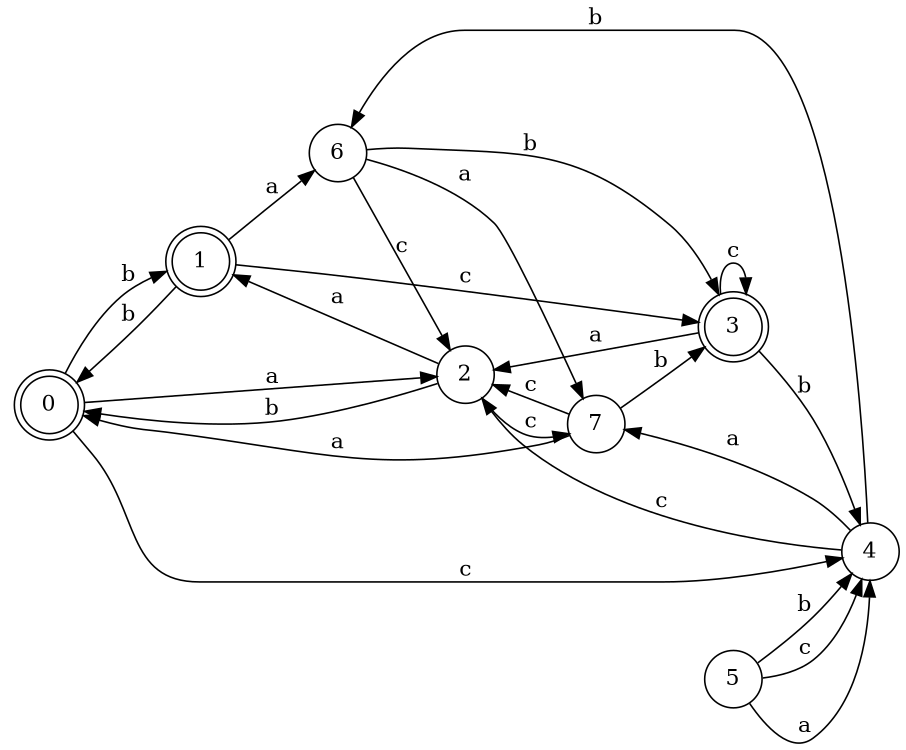 digraph n7_6 {
__start0 [label="" shape="none"];

rankdir=LR;
size="8,5";

s0 [style="rounded,filled", color="black", fillcolor="white" shape="doublecircle", label="0"];
s1 [style="rounded,filled", color="black", fillcolor="white" shape="doublecircle", label="1"];
s2 [style="filled", color="black", fillcolor="white" shape="circle", label="2"];
s3 [style="rounded,filled", color="black", fillcolor="white" shape="doublecircle", label="3"];
s4 [style="filled", color="black", fillcolor="white" shape="circle", label="4"];
s5 [style="filled", color="black", fillcolor="white" shape="circle", label="5"];
s6 [style="filled", color="black", fillcolor="white" shape="circle", label="6"];
s7 [style="filled", color="black", fillcolor="white" shape="circle", label="7"];
s0 -> s2 [label="a"];
s0 -> s1 [label="b"];
s0 -> s4 [label="c"];
s1 -> s6 [label="a"];
s1 -> s0 [label="b"];
s1 -> s3 [label="c"];
s2 -> s1 [label="a"];
s2 -> s0 [label="b"];
s2 -> s7 [label="c"];
s3 -> s2 [label="a"];
s3 -> s4 [label="b"];
s3 -> s3 [label="c"];
s4 -> s7 [label="a"];
s4 -> s6 [label="b"];
s4 -> s2 [label="c"];
s5 -> s4 [label="a"];
s5 -> s4 [label="b"];
s5 -> s4 [label="c"];
s6 -> s7 [label="a"];
s6 -> s3 [label="b"];
s6 -> s2 [label="c"];
s7 -> s0 [label="a"];
s7 -> s3 [label="b"];
s7 -> s2 [label="c"];

}